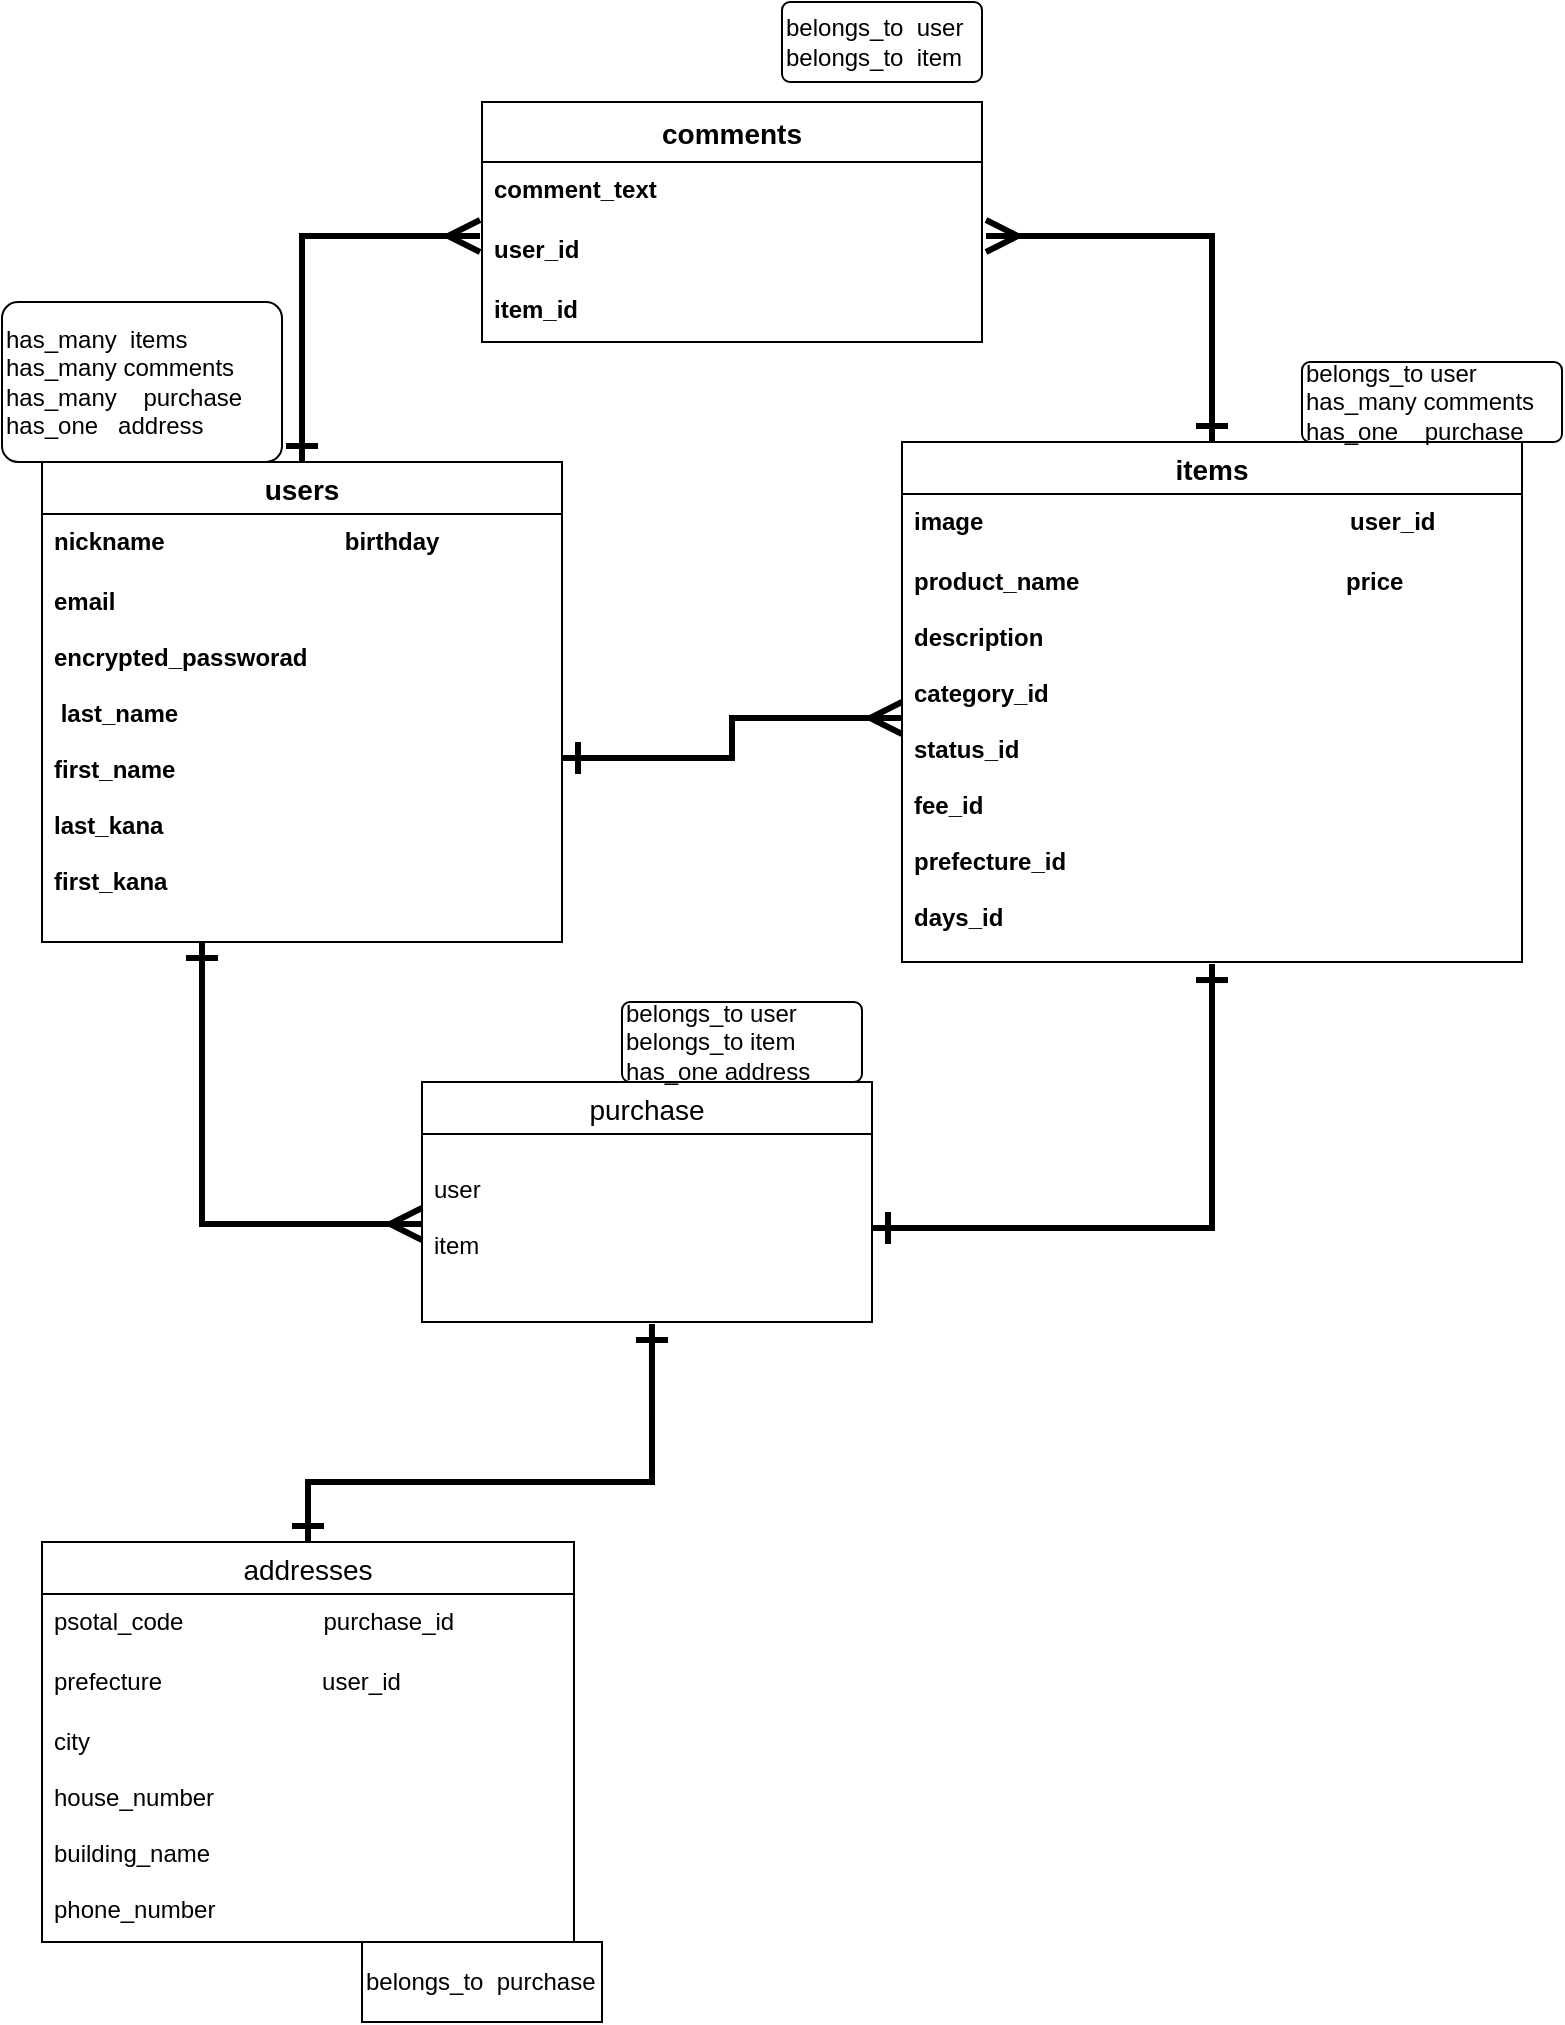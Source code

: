 <mxfile>
    <diagram id="8on1XOMtNzCubqH3lgD0" name="ページ1">
        <mxGraphModel dx="357" dy="680" grid="1" gridSize="10" guides="1" tooltips="1" connect="1" arrows="1" fold="1" page="1" pageScale="1" pageWidth="827" pageHeight="1169" math="0" shadow="0">
            <root>
                <mxCell id="0"/>
                <mxCell id="1" parent="0"/>
                <mxCell id="38" style="edgeStyle=orthogonalEdgeStyle;rounded=0;orthogonalLoop=1;jettySize=auto;html=1;exitX=0.5;exitY=0;exitDx=0;exitDy=0;entryX=-0.004;entryY=0.233;entryDx=0;entryDy=0;entryPerimeter=0;startArrow=ERone;startFill=0;endArrow=ERmany;endFill=0;endSize=12;startSize=12;strokeWidth=3;" parent="1" source="2" target="14" edge="1">
                    <mxGeometry relative="1" as="geometry"/>
                </mxCell>
                <mxCell id="2" value="users" style="swimlane;fontStyle=1;childLayout=stackLayout;horizontal=1;startSize=26;horizontalStack=0;resizeParent=1;resizeParentMax=0;resizeLast=0;collapsible=1;marginBottom=0;align=center;fontSize=14;" parent="1" vertex="1">
                    <mxGeometry x="60" y="230" width="260" height="240" as="geometry"/>
                </mxCell>
                <mxCell id="3" value="nickname                           birthday" style="text;strokeColor=none;fillColor=none;spacingLeft=4;spacingRight=4;overflow=hidden;rotatable=0;points=[[0,0.5],[1,0.5]];portConstraint=eastwest;fontSize=12;fontStyle=1" parent="2" vertex="1">
                    <mxGeometry y="26" width="260" height="30" as="geometry"/>
                </mxCell>
                <mxCell id="4" value="email&#10;&#10;encrypted_passworad&#10;&#10; last_name&#10;&#10;first_name&#10;&#10;last_kana&#10;&#10;first_kana&#10;&#10;" style="text;strokeColor=none;fillColor=none;spacingLeft=4;spacingRight=4;overflow=hidden;rotatable=0;points=[[0,0.5],[1,0.5]];portConstraint=eastwest;fontSize=12;fontStyle=1" parent="2" vertex="1">
                    <mxGeometry y="56" width="260" height="184" as="geometry"/>
                </mxCell>
                <mxCell id="40" style="edgeStyle=orthogonalEdgeStyle;rounded=0;orthogonalLoop=1;jettySize=auto;html=1;entryX=1.008;entryY=0.233;entryDx=0;entryDy=0;entryPerimeter=0;startArrow=ERone;startFill=0;startSize=12;endArrow=ERmany;endFill=0;endSize=12;strokeWidth=3;" parent="1" source="8" target="14" edge="1">
                    <mxGeometry relative="1" as="geometry"/>
                </mxCell>
                <mxCell id="8" value="items" style="swimlane;fontStyle=1;childLayout=stackLayout;horizontal=1;startSize=26;horizontalStack=0;resizeParent=1;resizeParentMax=0;resizeLast=0;collapsible=1;marginBottom=0;align=center;fontSize=14;" parent="1" vertex="1">
                    <mxGeometry x="490" y="220" width="310" height="260" as="geometry"/>
                </mxCell>
                <mxCell id="9" value="image                                                       user_id&#10;&#10;" style="text;strokeColor=none;fillColor=none;spacingLeft=4;spacingRight=4;overflow=hidden;rotatable=0;points=[[0,0.5],[1,0.5]];portConstraint=eastwest;fontSize=12;fontStyle=1" parent="8" vertex="1">
                    <mxGeometry y="26" width="310" height="30" as="geometry"/>
                </mxCell>
                <mxCell id="10" value="product_name                                        price&#10;&#10;description&#10;&#10;category_id&#10;&#10;status_id&#10;&#10;fee_id&#10;&#10;prefecture_id&#10;&#10;days_id&#10;&#10;&#10;" style="text;strokeColor=none;fillColor=none;spacingLeft=4;spacingRight=4;overflow=hidden;rotatable=0;points=[[0,0.5],[1,0.5]];portConstraint=eastwest;fontSize=12;fontStyle=1" parent="8" vertex="1">
                    <mxGeometry y="56" width="310" height="204" as="geometry"/>
                </mxCell>
                <mxCell id="12" value="comments" style="swimlane;fontStyle=1;childLayout=stackLayout;horizontal=1;startSize=30;horizontalStack=0;resizeParent=1;resizeParentMax=0;resizeLast=0;collapsible=1;marginBottom=0;align=center;fontSize=14;" parent="1" vertex="1">
                    <mxGeometry x="280" y="50" width="250" height="120" as="geometry"/>
                </mxCell>
                <mxCell id="13" value="comment_text&#10;&#10;" style="text;strokeColor=none;fillColor=none;spacingLeft=4;spacingRight=4;overflow=hidden;rotatable=0;points=[[0,0.5],[1,0.5]];portConstraint=eastwest;fontSize=12;fontStyle=1" parent="12" vertex="1">
                    <mxGeometry y="30" width="250" height="30" as="geometry"/>
                </mxCell>
                <mxCell id="14" value="user_id" style="text;strokeColor=none;fillColor=none;spacingLeft=4;spacingRight=4;overflow=hidden;rotatable=0;points=[[0,0.5],[1,0.5]];portConstraint=eastwest;fontSize=12;fontStyle=1" parent="12" vertex="1">
                    <mxGeometry y="60" width="250" height="30" as="geometry"/>
                </mxCell>
                <mxCell id="15" value="item_id" style="text;strokeColor=none;fillColor=none;spacingLeft=4;spacingRight=4;overflow=hidden;rotatable=0;points=[[0,0.5],[1,0.5]];portConstraint=eastwest;fontSize=12;fontStyle=1" parent="12" vertex="1">
                    <mxGeometry y="90" width="250" height="30" as="geometry"/>
                </mxCell>
                <mxCell id="16" value="purchase" style="swimlane;fontStyle=0;childLayout=stackLayout;horizontal=1;startSize=26;horizontalStack=0;resizeParent=1;resizeParentMax=0;resizeLast=0;collapsible=1;marginBottom=0;align=center;fontSize=14;" parent="1" vertex="1">
                    <mxGeometry x="250" y="540" width="225" height="120" as="geometry"/>
                </mxCell>
                <mxCell id="19" value="&#10;user&#10;&#10;item" style="text;strokeColor=none;fillColor=none;spacingLeft=4;spacingRight=4;overflow=hidden;rotatable=0;points=[[0,0.5],[1,0.5]];portConstraint=eastwest;fontSize=12;" parent="16" vertex="1">
                    <mxGeometry y="26" width="225" height="94" as="geometry"/>
                </mxCell>
                <mxCell id="39" style="edgeStyle=orthogonalEdgeStyle;rounded=0;orthogonalLoop=1;jettySize=auto;html=1;exitX=1;exitY=0.5;exitDx=0;exitDy=0;entryX=0;entryY=0.402;entryDx=0;entryDy=0;entryPerimeter=0;startArrow=ERone;startFill=0;endArrow=ERmany;endFill=0;strokeWidth=3;endSize=12;startSize=12;" parent="1" source="4" target="10" edge="1">
                    <mxGeometry relative="1" as="geometry"/>
                </mxCell>
                <mxCell id="42" style="edgeStyle=orthogonalEdgeStyle;rounded=0;orthogonalLoop=1;jettySize=auto;html=1;exitX=1;exitY=0.5;exitDx=0;exitDy=0;entryX=0.5;entryY=1.005;entryDx=0;entryDy=0;entryPerimeter=0;startArrow=ERone;startFill=0;startSize=12;endArrow=ERone;endFill=0;endSize=12;strokeWidth=3;" parent="1" source="19" target="10" edge="1">
                    <mxGeometry relative="1" as="geometry"/>
                </mxCell>
                <mxCell id="43" style="edgeStyle=orthogonalEdgeStyle;rounded=0;orthogonalLoop=1;jettySize=auto;html=1;startArrow=ERmany;startFill=0;startSize=12;endArrow=ERone;endFill=0;endSize=12;strokeWidth=3;" parent="1" target="4" edge="1">
                    <mxGeometry relative="1" as="geometry">
                        <mxPoint x="120" y="440" as="targetPoint"/>
                        <Array as="points">
                            <mxPoint x="140" y="611"/>
                        </Array>
                        <mxPoint x="250" y="611" as="sourcePoint"/>
                    </mxGeometry>
                </mxCell>
                <mxCell id="48" style="edgeStyle=orthogonalEdgeStyle;rounded=0;orthogonalLoop=1;jettySize=auto;html=1;entryX=0.511;entryY=1.011;entryDx=0;entryDy=0;entryPerimeter=0;startArrow=ERone;startFill=0;startSize=12;endArrow=ERone;endFill=0;endSize=12;strokeWidth=3;" parent="1" source="44" target="19" edge="1">
                    <mxGeometry relative="1" as="geometry">
                        <Array as="points">
                            <mxPoint x="193" y="740"/>
                            <mxPoint x="365" y="740"/>
                        </Array>
                    </mxGeometry>
                </mxCell>
                <mxCell id="44" value="addresses" style="swimlane;fontStyle=0;childLayout=stackLayout;horizontal=1;startSize=26;horizontalStack=0;resizeParent=1;resizeParentMax=0;resizeLast=0;collapsible=1;marginBottom=0;align=center;fontSize=14;" parent="1" vertex="1">
                    <mxGeometry x="60" y="770" width="266" height="200" as="geometry"/>
                </mxCell>
                <mxCell id="45" value="psotal_code                     purchase_id&#10;" style="text;strokeColor=none;fillColor=none;spacingLeft=4;spacingRight=4;overflow=hidden;rotatable=0;points=[[0,0.5],[1,0.5]];portConstraint=eastwest;fontSize=12;" parent="44" vertex="1">
                    <mxGeometry y="26" width="266" height="30" as="geometry"/>
                </mxCell>
                <mxCell id="46" value="prefecture                        user_id" style="text;strokeColor=none;fillColor=none;spacingLeft=4;spacingRight=4;overflow=hidden;rotatable=0;points=[[0,0.5],[1,0.5]];portConstraint=eastwest;fontSize=12;" parent="44" vertex="1">
                    <mxGeometry y="56" width="266" height="30" as="geometry"/>
                </mxCell>
                <mxCell id="47" value="city&#10;&#10;house_number&#10;&#10;building_name&#10;&#10;phone_number" style="text;strokeColor=none;fillColor=none;spacingLeft=4;spacingRight=4;overflow=hidden;rotatable=0;points=[[0,0.5],[1,0.5]];portConstraint=eastwest;fontSize=12;" parent="44" vertex="1">
                    <mxGeometry y="86" width="266" height="114" as="geometry"/>
                </mxCell>
                <mxCell id="53" value="has_many&amp;nbsp; items&lt;br&gt;has_many comments&lt;br&gt;has_many&amp;nbsp; &amp;nbsp; purchase&lt;br&gt;has_one&amp;nbsp; &amp;nbsp;address" style="rounded=1;arcSize=10;whiteSpace=wrap;html=1;align=left;" parent="1" vertex="1">
                    <mxGeometry x="40" y="150" width="140" height="80" as="geometry"/>
                </mxCell>
                <mxCell id="54" value="belongs_to user&lt;br&gt;has_many comments&lt;br&gt;has_one&amp;nbsp; &amp;nbsp; purchase" style="rounded=1;arcSize=10;whiteSpace=wrap;html=1;align=left;" parent="1" vertex="1">
                    <mxGeometry x="690" y="180" width="130" height="40" as="geometry"/>
                </mxCell>
                <mxCell id="55" value="belongs_to user&lt;br&gt;belongs_to item&lt;br&gt;has_one address" style="rounded=1;arcSize=10;whiteSpace=wrap;html=1;align=left;" parent="1" vertex="1">
                    <mxGeometry x="350" y="500" width="120" height="40" as="geometry"/>
                </mxCell>
                <mxCell id="56" value="belongs_to&amp;nbsp; user&lt;br&gt;belongs_to&amp;nbsp; item" style="rounded=1;arcSize=10;whiteSpace=wrap;html=1;align=left;" parent="1" vertex="1">
                    <mxGeometry x="430" width="100" height="40" as="geometry"/>
                </mxCell>
                <mxCell id="57" value="belongs_to&amp;nbsp; purchase" style="whiteSpace=wrap;html=1;align=left;" parent="1" vertex="1">
                    <mxGeometry x="220" y="970" width="120" height="40" as="geometry"/>
                </mxCell>
            </root>
        </mxGraphModel>
    </diagram>
</mxfile>